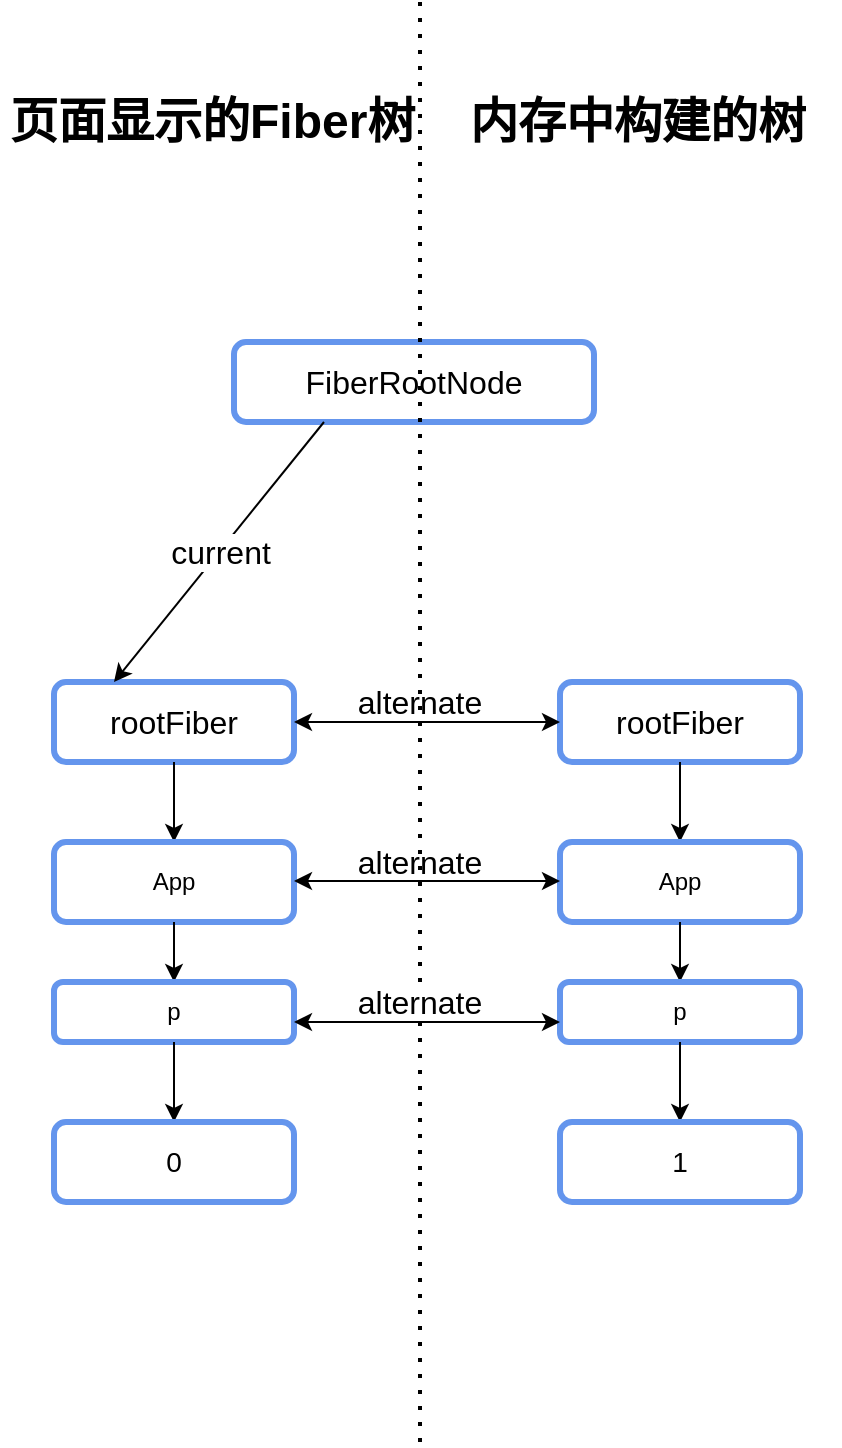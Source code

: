 <mxfile version="13.7.7" type="github">
  <diagram id="zpevTUZmRH9cq61Luy6s" name="Page-1">
    <mxGraphModel dx="1186" dy="1841" grid="1" gridSize="10" guides="1" tooltips="1" connect="1" arrows="1" fold="1" page="1" pageScale="1" pageWidth="850" pageHeight="1100" math="0" shadow="0">
      <root>
        <mxCell id="0" />
        <mxCell id="1" parent="0" />
        <mxCell id="xM_pX049vuOvESMgtKZi-1" value="&lt;font style=&quot;font-size: 16px&quot;&gt;FiberRootNode&lt;/font&gt;" style="rounded=1;whiteSpace=wrap;html=1;strokeWidth=3;strokeColor=#6495ED;" vertex="1" parent="1">
          <mxGeometry x="417" y="-640" width="180" height="40" as="geometry" />
        </mxCell>
        <mxCell id="xM_pX049vuOvESMgtKZi-2" value="&lt;font style=&quot;font-size: 16px&quot;&gt;rootFiber&lt;/font&gt;" style="rounded=1;whiteSpace=wrap;html=1;strokeWidth=3;strokeColor=#6495ED;" vertex="1" parent="1">
          <mxGeometry x="327" y="-470" width="120" height="40" as="geometry" />
        </mxCell>
        <mxCell id="xM_pX049vuOvESMgtKZi-3" value="" style="endArrow=classic;html=1;exitX=0.25;exitY=1;exitDx=0;exitDy=0;entryX=0.25;entryY=0;entryDx=0;entryDy=0;" edge="1" parent="1" source="xM_pX049vuOvESMgtKZi-1" target="xM_pX049vuOvESMgtKZi-2">
          <mxGeometry relative="1" as="geometry">
            <mxPoint x="367" y="-360" as="sourcePoint" />
            <mxPoint x="467" y="-360" as="targetPoint" />
            <Array as="points" />
          </mxGeometry>
        </mxCell>
        <mxCell id="xM_pX049vuOvESMgtKZi-4" value="&lt;font style=&quot;font-size: 16px&quot;&gt;current&lt;/font&gt;" style="edgeLabel;resizable=0;html=1;align=center;verticalAlign=middle;" connectable="0" vertex="1" parent="xM_pX049vuOvESMgtKZi-3">
          <mxGeometry relative="1" as="geometry" />
        </mxCell>
        <mxCell id="xM_pX049vuOvESMgtKZi-5" value="" style="endArrow=none;dashed=1;html=1;dashPattern=1 3;strokeWidth=2;" edge="1" parent="1" source="xM_pX049vuOvESMgtKZi-26">
          <mxGeometry width="50" height="50" relative="1" as="geometry">
            <mxPoint x="520" y="-90" as="sourcePoint" />
            <mxPoint x="510" y="-810" as="targetPoint" />
          </mxGeometry>
        </mxCell>
        <mxCell id="xM_pX049vuOvESMgtKZi-6" value="&lt;h1&gt;页面显示的Fiber树&lt;/h1&gt;" style="text;html=1;strokeColor=none;fillColor=none;spacing=5;spacingTop=-20;whiteSpace=wrap;overflow=hidden;rounded=0;" vertex="1" parent="1">
          <mxGeometry x="300" y="-770" width="217" height="50" as="geometry" />
        </mxCell>
        <mxCell id="xM_pX049vuOvESMgtKZi-7" value="&lt;h1&gt;内存中构建的树&lt;/h1&gt;" style="text;html=1;strokeColor=none;fillColor=none;spacing=5;spacingTop=-20;whiteSpace=wrap;overflow=hidden;rounded=0;" vertex="1" parent="1">
          <mxGeometry x="530" y="-770" width="190" height="50" as="geometry" />
        </mxCell>
        <mxCell id="xM_pX049vuOvESMgtKZi-8" value="" style="endArrow=classic;html=1;exitX=0.5;exitY=1;exitDx=0;exitDy=0;" edge="1" parent="1" source="xM_pX049vuOvESMgtKZi-2" target="xM_pX049vuOvESMgtKZi-9">
          <mxGeometry width="50" height="50" relative="1" as="geometry">
            <mxPoint x="387" y="-420" as="sourcePoint" />
            <mxPoint x="387" y="-300" as="targetPoint" />
          </mxGeometry>
        </mxCell>
        <mxCell id="xM_pX049vuOvESMgtKZi-9" value="App" style="rounded=1;whiteSpace=wrap;html=1;strokeColor=#6495ED;strokeWidth=3;" vertex="1" parent="1">
          <mxGeometry x="327" y="-390" width="120" height="40" as="geometry" />
        </mxCell>
        <mxCell id="xM_pX049vuOvESMgtKZi-10" value="" style="endArrow=classic;html=1;exitX=0.5;exitY=1;exitDx=0;exitDy=0;" edge="1" parent="1" source="xM_pX049vuOvESMgtKZi-9" target="xM_pX049vuOvESMgtKZi-11">
          <mxGeometry width="50" height="50" relative="1" as="geometry">
            <mxPoint x="227" y="-420" as="sourcePoint" />
            <mxPoint x="387" y="-300" as="targetPoint" />
          </mxGeometry>
        </mxCell>
        <mxCell id="xM_pX049vuOvESMgtKZi-11" value="p" style="rounded=1;whiteSpace=wrap;html=1;strokeWidth=3;strokeColor=#6495ED;" vertex="1" parent="1">
          <mxGeometry x="327" y="-320" width="120" height="30" as="geometry" />
        </mxCell>
        <mxCell id="xM_pX049vuOvESMgtKZi-12" value="" style="endArrow=classic;html=1;exitX=0.5;exitY=1;exitDx=0;exitDy=0;" edge="1" parent="1" source="xM_pX049vuOvESMgtKZi-11" target="xM_pX049vuOvESMgtKZi-13">
          <mxGeometry width="50" height="50" relative="1" as="geometry">
            <mxPoint x="227" y="-420" as="sourcePoint" />
            <mxPoint x="387" y="-260" as="targetPoint" />
          </mxGeometry>
        </mxCell>
        <mxCell id="xM_pX049vuOvESMgtKZi-13" value="&lt;font style=&quot;font-size: 14px&quot;&gt;0&lt;/font&gt;" style="rounded=1;whiteSpace=wrap;html=1;strokeWidth=3;strokeColor=#6495ED;" vertex="1" parent="1">
          <mxGeometry x="327" y="-250" width="120" height="40" as="geometry" />
        </mxCell>
        <mxCell id="xM_pX049vuOvESMgtKZi-14" value="&lt;font style=&quot;font-size: 16px&quot;&gt;rootFiber&lt;/font&gt;" style="rounded=1;whiteSpace=wrap;html=1;strokeWidth=3;strokeColor=#6495ED;" vertex="1" parent="1">
          <mxGeometry x="580" y="-470" width="120" height="40" as="geometry" />
        </mxCell>
        <mxCell id="xM_pX049vuOvESMgtKZi-15" value="" style="endArrow=classic;html=1;exitX=0.5;exitY=1;exitDx=0;exitDy=0;" edge="1" parent="1" source="xM_pX049vuOvESMgtKZi-14" target="xM_pX049vuOvESMgtKZi-16">
          <mxGeometry width="50" height="50" relative="1" as="geometry">
            <mxPoint x="640" y="-420" as="sourcePoint" />
            <mxPoint x="640" y="-300" as="targetPoint" />
          </mxGeometry>
        </mxCell>
        <mxCell id="xM_pX049vuOvESMgtKZi-16" value="App" style="rounded=1;whiteSpace=wrap;html=1;strokeColor=#6495ED;strokeWidth=3;" vertex="1" parent="1">
          <mxGeometry x="580" y="-390" width="120" height="40" as="geometry" />
        </mxCell>
        <mxCell id="xM_pX049vuOvESMgtKZi-17" value="" style="endArrow=classic;html=1;exitX=0.5;exitY=1;exitDx=0;exitDy=0;" edge="1" parent="1" source="xM_pX049vuOvESMgtKZi-16" target="xM_pX049vuOvESMgtKZi-18">
          <mxGeometry width="50" height="50" relative="1" as="geometry">
            <mxPoint x="480" y="-420" as="sourcePoint" />
            <mxPoint x="640" y="-300" as="targetPoint" />
          </mxGeometry>
        </mxCell>
        <mxCell id="xM_pX049vuOvESMgtKZi-18" value="p" style="rounded=1;whiteSpace=wrap;html=1;strokeWidth=3;strokeColor=#6495ED;" vertex="1" parent="1">
          <mxGeometry x="580" y="-320" width="120" height="30" as="geometry" />
        </mxCell>
        <mxCell id="xM_pX049vuOvESMgtKZi-19" value="" style="endArrow=classic;html=1;exitX=0.5;exitY=1;exitDx=0;exitDy=0;" edge="1" parent="1" source="xM_pX049vuOvESMgtKZi-18" target="xM_pX049vuOvESMgtKZi-20">
          <mxGeometry width="50" height="50" relative="1" as="geometry">
            <mxPoint x="480" y="-420" as="sourcePoint" />
            <mxPoint x="640" y="-260" as="targetPoint" />
          </mxGeometry>
        </mxCell>
        <mxCell id="xM_pX049vuOvESMgtKZi-20" value="&lt;span style=&quot;font-size: 14px&quot;&gt;1&lt;/span&gt;" style="rounded=1;whiteSpace=wrap;html=1;strokeWidth=3;strokeColor=#6495ED;" vertex="1" parent="1">
          <mxGeometry x="580" y="-250" width="120" height="40" as="geometry" />
        </mxCell>
        <mxCell id="xM_pX049vuOvESMgtKZi-21" value="" style="endArrow=classic;startArrow=classic;html=1;entryX=0;entryY=0.5;entryDx=0;entryDy=0;exitX=1;exitY=0.5;exitDx=0;exitDy=0;" edge="1" parent="1" source="xM_pX049vuOvESMgtKZi-2" target="xM_pX049vuOvESMgtKZi-14">
          <mxGeometry width="50" height="50" relative="1" as="geometry">
            <mxPoint x="330" y="-420" as="sourcePoint" />
            <mxPoint x="380" y="-470" as="targetPoint" />
          </mxGeometry>
        </mxCell>
        <mxCell id="xM_pX049vuOvESMgtKZi-22" value="&lt;font style=&quot;font-size: 16px&quot;&gt;alternate&lt;/font&gt;" style="text;html=1;strokeColor=none;fillColor=none;align=center;verticalAlign=middle;whiteSpace=wrap;rounded=0;" vertex="1" parent="1">
          <mxGeometry x="490" y="-470" width="40" height="20" as="geometry" />
        </mxCell>
        <mxCell id="xM_pX049vuOvESMgtKZi-23" value="" style="endArrow=classic;startArrow=classic;html=1;entryX=0;entryY=0.5;entryDx=0;entryDy=0;exitX=1;exitY=0.5;exitDx=0;exitDy=0;" edge="1" parent="1">
          <mxGeometry width="50" height="50" relative="1" as="geometry">
            <mxPoint x="447" y="-370.5" as="sourcePoint" />
            <mxPoint x="580" y="-370.5" as="targetPoint" />
          </mxGeometry>
        </mxCell>
        <mxCell id="xM_pX049vuOvESMgtKZi-24" value="&lt;font style=&quot;font-size: 16px&quot;&gt;alternate&lt;/font&gt;" style="text;html=1;strokeColor=none;fillColor=none;align=center;verticalAlign=middle;whiteSpace=wrap;rounded=0;" vertex="1" parent="1">
          <mxGeometry x="490" y="-390" width="40" height="20" as="geometry" />
        </mxCell>
        <mxCell id="xM_pX049vuOvESMgtKZi-25" value="" style="endArrow=classic;startArrow=classic;html=1;entryX=0;entryY=0.5;entryDx=0;entryDy=0;exitX=1;exitY=0.5;exitDx=0;exitDy=0;" edge="1" parent="1">
          <mxGeometry width="50" height="50" relative="1" as="geometry">
            <mxPoint x="447" y="-300" as="sourcePoint" />
            <mxPoint x="580" y="-300" as="targetPoint" />
          </mxGeometry>
        </mxCell>
        <mxCell id="xM_pX049vuOvESMgtKZi-26" value="&lt;font style=&quot;font-size: 16px&quot;&gt;alternate&lt;/font&gt;" style="text;html=1;strokeColor=none;fillColor=none;align=center;verticalAlign=middle;whiteSpace=wrap;rounded=0;" vertex="1" parent="1">
          <mxGeometry x="490" y="-320" width="40" height="20" as="geometry" />
        </mxCell>
        <mxCell id="xM_pX049vuOvESMgtKZi-27" value="" style="endArrow=none;dashed=1;html=1;dashPattern=1 3;strokeWidth=2;" edge="1" parent="1" target="xM_pX049vuOvESMgtKZi-26">
          <mxGeometry width="50" height="50" relative="1" as="geometry">
            <mxPoint x="510" y="-90" as="sourcePoint" />
            <mxPoint x="520" y="-810" as="targetPoint" />
          </mxGeometry>
        </mxCell>
      </root>
    </mxGraphModel>
  </diagram>
</mxfile>
